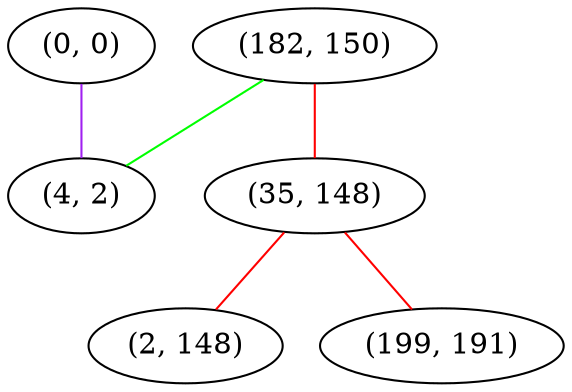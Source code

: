 graph "" {
"(0, 0)";
"(182, 150)";
"(35, 148)";
"(2, 148)";
"(199, 191)";
"(4, 2)";
"(0, 0)" -- "(4, 2)"  [color=purple, key=0, weight=4];
"(182, 150)" -- "(4, 2)"  [color=green, key=0, weight=2];
"(182, 150)" -- "(35, 148)"  [color=red, key=0, weight=1];
"(35, 148)" -- "(2, 148)"  [color=red, key=0, weight=1];
"(35, 148)" -- "(199, 191)"  [color=red, key=0, weight=1];
}
